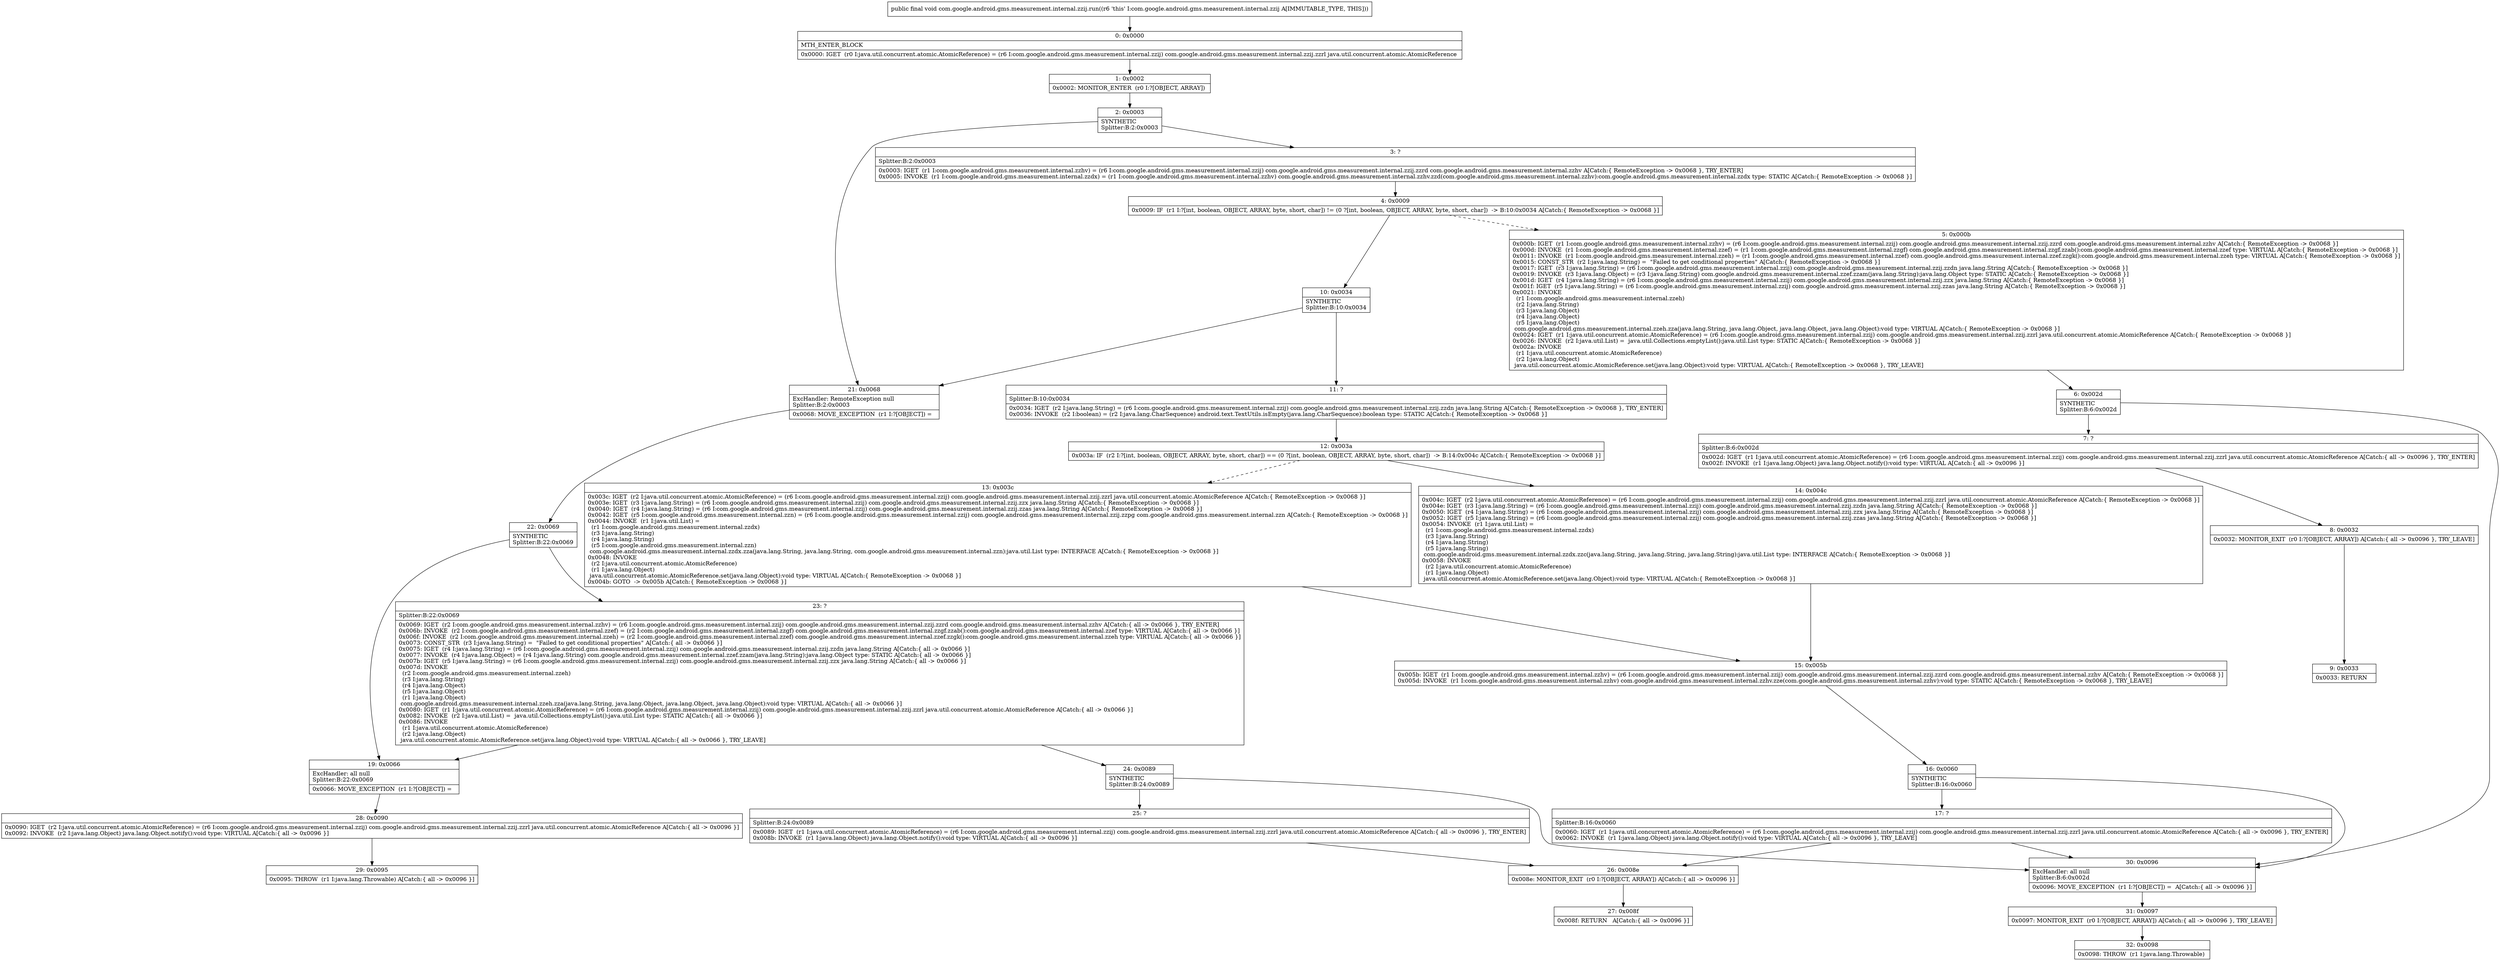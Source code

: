 digraph "CFG forcom.google.android.gms.measurement.internal.zzij.run()V" {
Node_0 [shape=record,label="{0\:\ 0x0000|MTH_ENTER_BLOCK\l|0x0000: IGET  (r0 I:java.util.concurrent.atomic.AtomicReference) = (r6 I:com.google.android.gms.measurement.internal.zzij) com.google.android.gms.measurement.internal.zzij.zzrl java.util.concurrent.atomic.AtomicReference \l}"];
Node_1 [shape=record,label="{1\:\ 0x0002|0x0002: MONITOR_ENTER  (r0 I:?[OBJECT, ARRAY]) \l}"];
Node_2 [shape=record,label="{2\:\ 0x0003|SYNTHETIC\lSplitter:B:2:0x0003\l}"];
Node_3 [shape=record,label="{3\:\ ?|Splitter:B:2:0x0003\l|0x0003: IGET  (r1 I:com.google.android.gms.measurement.internal.zzhv) = (r6 I:com.google.android.gms.measurement.internal.zzij) com.google.android.gms.measurement.internal.zzij.zzrd com.google.android.gms.measurement.internal.zzhv A[Catch:\{ RemoteException \-\> 0x0068 \}, TRY_ENTER]\l0x0005: INVOKE  (r1 I:com.google.android.gms.measurement.internal.zzdx) = (r1 I:com.google.android.gms.measurement.internal.zzhv) com.google.android.gms.measurement.internal.zzhv.zzd(com.google.android.gms.measurement.internal.zzhv):com.google.android.gms.measurement.internal.zzdx type: STATIC A[Catch:\{ RemoteException \-\> 0x0068 \}]\l}"];
Node_4 [shape=record,label="{4\:\ 0x0009|0x0009: IF  (r1 I:?[int, boolean, OBJECT, ARRAY, byte, short, char]) != (0 ?[int, boolean, OBJECT, ARRAY, byte, short, char])  \-\> B:10:0x0034 A[Catch:\{ RemoteException \-\> 0x0068 \}]\l}"];
Node_5 [shape=record,label="{5\:\ 0x000b|0x000b: IGET  (r1 I:com.google.android.gms.measurement.internal.zzhv) = (r6 I:com.google.android.gms.measurement.internal.zzij) com.google.android.gms.measurement.internal.zzij.zzrd com.google.android.gms.measurement.internal.zzhv A[Catch:\{ RemoteException \-\> 0x0068 \}]\l0x000d: INVOKE  (r1 I:com.google.android.gms.measurement.internal.zzef) = (r1 I:com.google.android.gms.measurement.internal.zzgf) com.google.android.gms.measurement.internal.zzgf.zzab():com.google.android.gms.measurement.internal.zzef type: VIRTUAL A[Catch:\{ RemoteException \-\> 0x0068 \}]\l0x0011: INVOKE  (r1 I:com.google.android.gms.measurement.internal.zzeh) = (r1 I:com.google.android.gms.measurement.internal.zzef) com.google.android.gms.measurement.internal.zzef.zzgk():com.google.android.gms.measurement.internal.zzeh type: VIRTUAL A[Catch:\{ RemoteException \-\> 0x0068 \}]\l0x0015: CONST_STR  (r2 I:java.lang.String) =  \"Failed to get conditional properties\" A[Catch:\{ RemoteException \-\> 0x0068 \}]\l0x0017: IGET  (r3 I:java.lang.String) = (r6 I:com.google.android.gms.measurement.internal.zzij) com.google.android.gms.measurement.internal.zzij.zzdn java.lang.String A[Catch:\{ RemoteException \-\> 0x0068 \}]\l0x0019: INVOKE  (r3 I:java.lang.Object) = (r3 I:java.lang.String) com.google.android.gms.measurement.internal.zzef.zzam(java.lang.String):java.lang.Object type: STATIC A[Catch:\{ RemoteException \-\> 0x0068 \}]\l0x001d: IGET  (r4 I:java.lang.String) = (r6 I:com.google.android.gms.measurement.internal.zzij) com.google.android.gms.measurement.internal.zzij.zzx java.lang.String A[Catch:\{ RemoteException \-\> 0x0068 \}]\l0x001f: IGET  (r5 I:java.lang.String) = (r6 I:com.google.android.gms.measurement.internal.zzij) com.google.android.gms.measurement.internal.zzij.zzas java.lang.String A[Catch:\{ RemoteException \-\> 0x0068 \}]\l0x0021: INVOKE  \l  (r1 I:com.google.android.gms.measurement.internal.zzeh)\l  (r2 I:java.lang.String)\l  (r3 I:java.lang.Object)\l  (r4 I:java.lang.Object)\l  (r5 I:java.lang.Object)\l com.google.android.gms.measurement.internal.zzeh.zza(java.lang.String, java.lang.Object, java.lang.Object, java.lang.Object):void type: VIRTUAL A[Catch:\{ RemoteException \-\> 0x0068 \}]\l0x0024: IGET  (r1 I:java.util.concurrent.atomic.AtomicReference) = (r6 I:com.google.android.gms.measurement.internal.zzij) com.google.android.gms.measurement.internal.zzij.zzrl java.util.concurrent.atomic.AtomicReference A[Catch:\{ RemoteException \-\> 0x0068 \}]\l0x0026: INVOKE  (r2 I:java.util.List) =  java.util.Collections.emptyList():java.util.List type: STATIC A[Catch:\{ RemoteException \-\> 0x0068 \}]\l0x002a: INVOKE  \l  (r1 I:java.util.concurrent.atomic.AtomicReference)\l  (r2 I:java.lang.Object)\l java.util.concurrent.atomic.AtomicReference.set(java.lang.Object):void type: VIRTUAL A[Catch:\{ RemoteException \-\> 0x0068 \}, TRY_LEAVE]\l}"];
Node_6 [shape=record,label="{6\:\ 0x002d|SYNTHETIC\lSplitter:B:6:0x002d\l}"];
Node_7 [shape=record,label="{7\:\ ?|Splitter:B:6:0x002d\l|0x002d: IGET  (r1 I:java.util.concurrent.atomic.AtomicReference) = (r6 I:com.google.android.gms.measurement.internal.zzij) com.google.android.gms.measurement.internal.zzij.zzrl java.util.concurrent.atomic.AtomicReference A[Catch:\{ all \-\> 0x0096 \}, TRY_ENTER]\l0x002f: INVOKE  (r1 I:java.lang.Object) java.lang.Object.notify():void type: VIRTUAL A[Catch:\{ all \-\> 0x0096 \}]\l}"];
Node_8 [shape=record,label="{8\:\ 0x0032|0x0032: MONITOR_EXIT  (r0 I:?[OBJECT, ARRAY]) A[Catch:\{ all \-\> 0x0096 \}, TRY_LEAVE]\l}"];
Node_9 [shape=record,label="{9\:\ 0x0033|0x0033: RETURN   \l}"];
Node_10 [shape=record,label="{10\:\ 0x0034|SYNTHETIC\lSplitter:B:10:0x0034\l}"];
Node_11 [shape=record,label="{11\:\ ?|Splitter:B:10:0x0034\l|0x0034: IGET  (r2 I:java.lang.String) = (r6 I:com.google.android.gms.measurement.internal.zzij) com.google.android.gms.measurement.internal.zzij.zzdn java.lang.String A[Catch:\{ RemoteException \-\> 0x0068 \}, TRY_ENTER]\l0x0036: INVOKE  (r2 I:boolean) = (r2 I:java.lang.CharSequence) android.text.TextUtils.isEmpty(java.lang.CharSequence):boolean type: STATIC A[Catch:\{ RemoteException \-\> 0x0068 \}]\l}"];
Node_12 [shape=record,label="{12\:\ 0x003a|0x003a: IF  (r2 I:?[int, boolean, OBJECT, ARRAY, byte, short, char]) == (0 ?[int, boolean, OBJECT, ARRAY, byte, short, char])  \-\> B:14:0x004c A[Catch:\{ RemoteException \-\> 0x0068 \}]\l}"];
Node_13 [shape=record,label="{13\:\ 0x003c|0x003c: IGET  (r2 I:java.util.concurrent.atomic.AtomicReference) = (r6 I:com.google.android.gms.measurement.internal.zzij) com.google.android.gms.measurement.internal.zzij.zzrl java.util.concurrent.atomic.AtomicReference A[Catch:\{ RemoteException \-\> 0x0068 \}]\l0x003e: IGET  (r3 I:java.lang.String) = (r6 I:com.google.android.gms.measurement.internal.zzij) com.google.android.gms.measurement.internal.zzij.zzx java.lang.String A[Catch:\{ RemoteException \-\> 0x0068 \}]\l0x0040: IGET  (r4 I:java.lang.String) = (r6 I:com.google.android.gms.measurement.internal.zzij) com.google.android.gms.measurement.internal.zzij.zzas java.lang.String A[Catch:\{ RemoteException \-\> 0x0068 \}]\l0x0042: IGET  (r5 I:com.google.android.gms.measurement.internal.zzn) = (r6 I:com.google.android.gms.measurement.internal.zzij) com.google.android.gms.measurement.internal.zzij.zzpg com.google.android.gms.measurement.internal.zzn A[Catch:\{ RemoteException \-\> 0x0068 \}]\l0x0044: INVOKE  (r1 I:java.util.List) = \l  (r1 I:com.google.android.gms.measurement.internal.zzdx)\l  (r3 I:java.lang.String)\l  (r4 I:java.lang.String)\l  (r5 I:com.google.android.gms.measurement.internal.zzn)\l com.google.android.gms.measurement.internal.zzdx.zza(java.lang.String, java.lang.String, com.google.android.gms.measurement.internal.zzn):java.util.List type: INTERFACE A[Catch:\{ RemoteException \-\> 0x0068 \}]\l0x0048: INVOKE  \l  (r2 I:java.util.concurrent.atomic.AtomicReference)\l  (r1 I:java.lang.Object)\l java.util.concurrent.atomic.AtomicReference.set(java.lang.Object):void type: VIRTUAL A[Catch:\{ RemoteException \-\> 0x0068 \}]\l0x004b: GOTO  \-\> 0x005b A[Catch:\{ RemoteException \-\> 0x0068 \}]\l}"];
Node_14 [shape=record,label="{14\:\ 0x004c|0x004c: IGET  (r2 I:java.util.concurrent.atomic.AtomicReference) = (r6 I:com.google.android.gms.measurement.internal.zzij) com.google.android.gms.measurement.internal.zzij.zzrl java.util.concurrent.atomic.AtomicReference A[Catch:\{ RemoteException \-\> 0x0068 \}]\l0x004e: IGET  (r3 I:java.lang.String) = (r6 I:com.google.android.gms.measurement.internal.zzij) com.google.android.gms.measurement.internal.zzij.zzdn java.lang.String A[Catch:\{ RemoteException \-\> 0x0068 \}]\l0x0050: IGET  (r4 I:java.lang.String) = (r6 I:com.google.android.gms.measurement.internal.zzij) com.google.android.gms.measurement.internal.zzij.zzx java.lang.String A[Catch:\{ RemoteException \-\> 0x0068 \}]\l0x0052: IGET  (r5 I:java.lang.String) = (r6 I:com.google.android.gms.measurement.internal.zzij) com.google.android.gms.measurement.internal.zzij.zzas java.lang.String A[Catch:\{ RemoteException \-\> 0x0068 \}]\l0x0054: INVOKE  (r1 I:java.util.List) = \l  (r1 I:com.google.android.gms.measurement.internal.zzdx)\l  (r3 I:java.lang.String)\l  (r4 I:java.lang.String)\l  (r5 I:java.lang.String)\l com.google.android.gms.measurement.internal.zzdx.zzc(java.lang.String, java.lang.String, java.lang.String):java.util.List type: INTERFACE A[Catch:\{ RemoteException \-\> 0x0068 \}]\l0x0058: INVOKE  \l  (r2 I:java.util.concurrent.atomic.AtomicReference)\l  (r1 I:java.lang.Object)\l java.util.concurrent.atomic.AtomicReference.set(java.lang.Object):void type: VIRTUAL A[Catch:\{ RemoteException \-\> 0x0068 \}]\l}"];
Node_15 [shape=record,label="{15\:\ 0x005b|0x005b: IGET  (r1 I:com.google.android.gms.measurement.internal.zzhv) = (r6 I:com.google.android.gms.measurement.internal.zzij) com.google.android.gms.measurement.internal.zzij.zzrd com.google.android.gms.measurement.internal.zzhv A[Catch:\{ RemoteException \-\> 0x0068 \}]\l0x005d: INVOKE  (r1 I:com.google.android.gms.measurement.internal.zzhv) com.google.android.gms.measurement.internal.zzhv.zze(com.google.android.gms.measurement.internal.zzhv):void type: STATIC A[Catch:\{ RemoteException \-\> 0x0068 \}, TRY_LEAVE]\l}"];
Node_16 [shape=record,label="{16\:\ 0x0060|SYNTHETIC\lSplitter:B:16:0x0060\l}"];
Node_17 [shape=record,label="{17\:\ ?|Splitter:B:16:0x0060\l|0x0060: IGET  (r1 I:java.util.concurrent.atomic.AtomicReference) = (r6 I:com.google.android.gms.measurement.internal.zzij) com.google.android.gms.measurement.internal.zzij.zzrl java.util.concurrent.atomic.AtomicReference A[Catch:\{ all \-\> 0x0096 \}, TRY_ENTER]\l0x0062: INVOKE  (r1 I:java.lang.Object) java.lang.Object.notify():void type: VIRTUAL A[Catch:\{ all \-\> 0x0096 \}, TRY_LEAVE]\l}"];
Node_19 [shape=record,label="{19\:\ 0x0066|ExcHandler: all null\lSplitter:B:22:0x0069\l|0x0066: MOVE_EXCEPTION  (r1 I:?[OBJECT]) =  \l}"];
Node_21 [shape=record,label="{21\:\ 0x0068|ExcHandler: RemoteException null\lSplitter:B:2:0x0003\l|0x0068: MOVE_EXCEPTION  (r1 I:?[OBJECT]) =  \l}"];
Node_22 [shape=record,label="{22\:\ 0x0069|SYNTHETIC\lSplitter:B:22:0x0069\l}"];
Node_23 [shape=record,label="{23\:\ ?|Splitter:B:22:0x0069\l|0x0069: IGET  (r2 I:com.google.android.gms.measurement.internal.zzhv) = (r6 I:com.google.android.gms.measurement.internal.zzij) com.google.android.gms.measurement.internal.zzij.zzrd com.google.android.gms.measurement.internal.zzhv A[Catch:\{ all \-\> 0x0066 \}, TRY_ENTER]\l0x006b: INVOKE  (r2 I:com.google.android.gms.measurement.internal.zzef) = (r2 I:com.google.android.gms.measurement.internal.zzgf) com.google.android.gms.measurement.internal.zzgf.zzab():com.google.android.gms.measurement.internal.zzef type: VIRTUAL A[Catch:\{ all \-\> 0x0066 \}]\l0x006f: INVOKE  (r2 I:com.google.android.gms.measurement.internal.zzeh) = (r2 I:com.google.android.gms.measurement.internal.zzef) com.google.android.gms.measurement.internal.zzef.zzgk():com.google.android.gms.measurement.internal.zzeh type: VIRTUAL A[Catch:\{ all \-\> 0x0066 \}]\l0x0073: CONST_STR  (r3 I:java.lang.String) =  \"Failed to get conditional properties\" A[Catch:\{ all \-\> 0x0066 \}]\l0x0075: IGET  (r4 I:java.lang.String) = (r6 I:com.google.android.gms.measurement.internal.zzij) com.google.android.gms.measurement.internal.zzij.zzdn java.lang.String A[Catch:\{ all \-\> 0x0066 \}]\l0x0077: INVOKE  (r4 I:java.lang.Object) = (r4 I:java.lang.String) com.google.android.gms.measurement.internal.zzef.zzam(java.lang.String):java.lang.Object type: STATIC A[Catch:\{ all \-\> 0x0066 \}]\l0x007b: IGET  (r5 I:java.lang.String) = (r6 I:com.google.android.gms.measurement.internal.zzij) com.google.android.gms.measurement.internal.zzij.zzx java.lang.String A[Catch:\{ all \-\> 0x0066 \}]\l0x007d: INVOKE  \l  (r2 I:com.google.android.gms.measurement.internal.zzeh)\l  (r3 I:java.lang.String)\l  (r4 I:java.lang.Object)\l  (r5 I:java.lang.Object)\l  (r1 I:java.lang.Object)\l com.google.android.gms.measurement.internal.zzeh.zza(java.lang.String, java.lang.Object, java.lang.Object, java.lang.Object):void type: VIRTUAL A[Catch:\{ all \-\> 0x0066 \}]\l0x0080: IGET  (r1 I:java.util.concurrent.atomic.AtomicReference) = (r6 I:com.google.android.gms.measurement.internal.zzij) com.google.android.gms.measurement.internal.zzij.zzrl java.util.concurrent.atomic.AtomicReference A[Catch:\{ all \-\> 0x0066 \}]\l0x0082: INVOKE  (r2 I:java.util.List) =  java.util.Collections.emptyList():java.util.List type: STATIC A[Catch:\{ all \-\> 0x0066 \}]\l0x0086: INVOKE  \l  (r1 I:java.util.concurrent.atomic.AtomicReference)\l  (r2 I:java.lang.Object)\l java.util.concurrent.atomic.AtomicReference.set(java.lang.Object):void type: VIRTUAL A[Catch:\{ all \-\> 0x0066 \}, TRY_LEAVE]\l}"];
Node_24 [shape=record,label="{24\:\ 0x0089|SYNTHETIC\lSplitter:B:24:0x0089\l}"];
Node_25 [shape=record,label="{25\:\ ?|Splitter:B:24:0x0089\l|0x0089: IGET  (r1 I:java.util.concurrent.atomic.AtomicReference) = (r6 I:com.google.android.gms.measurement.internal.zzij) com.google.android.gms.measurement.internal.zzij.zzrl java.util.concurrent.atomic.AtomicReference A[Catch:\{ all \-\> 0x0096 \}, TRY_ENTER]\l0x008b: INVOKE  (r1 I:java.lang.Object) java.lang.Object.notify():void type: VIRTUAL A[Catch:\{ all \-\> 0x0096 \}]\l}"];
Node_26 [shape=record,label="{26\:\ 0x008e|0x008e: MONITOR_EXIT  (r0 I:?[OBJECT, ARRAY]) A[Catch:\{ all \-\> 0x0096 \}]\l}"];
Node_27 [shape=record,label="{27\:\ 0x008f|0x008f: RETURN   A[Catch:\{ all \-\> 0x0096 \}]\l}"];
Node_28 [shape=record,label="{28\:\ 0x0090|0x0090: IGET  (r2 I:java.util.concurrent.atomic.AtomicReference) = (r6 I:com.google.android.gms.measurement.internal.zzij) com.google.android.gms.measurement.internal.zzij.zzrl java.util.concurrent.atomic.AtomicReference A[Catch:\{ all \-\> 0x0096 \}]\l0x0092: INVOKE  (r2 I:java.lang.Object) java.lang.Object.notify():void type: VIRTUAL A[Catch:\{ all \-\> 0x0096 \}]\l}"];
Node_29 [shape=record,label="{29\:\ 0x0095|0x0095: THROW  (r1 I:java.lang.Throwable) A[Catch:\{ all \-\> 0x0096 \}]\l}"];
Node_30 [shape=record,label="{30\:\ 0x0096|ExcHandler: all null\lSplitter:B:6:0x002d\l|0x0096: MOVE_EXCEPTION  (r1 I:?[OBJECT]) =  A[Catch:\{ all \-\> 0x0096 \}]\l}"];
Node_31 [shape=record,label="{31\:\ 0x0097|0x0097: MONITOR_EXIT  (r0 I:?[OBJECT, ARRAY]) A[Catch:\{ all \-\> 0x0096 \}, TRY_LEAVE]\l}"];
Node_32 [shape=record,label="{32\:\ 0x0098|0x0098: THROW  (r1 I:java.lang.Throwable) \l}"];
MethodNode[shape=record,label="{public final void com.google.android.gms.measurement.internal.zzij.run((r6 'this' I:com.google.android.gms.measurement.internal.zzij A[IMMUTABLE_TYPE, THIS])) }"];
MethodNode -> Node_0;
Node_0 -> Node_1;
Node_1 -> Node_2;
Node_2 -> Node_3;
Node_2 -> Node_21;
Node_3 -> Node_4;
Node_4 -> Node_5[style=dashed];
Node_4 -> Node_10;
Node_5 -> Node_6;
Node_6 -> Node_7;
Node_6 -> Node_30;
Node_7 -> Node_8;
Node_8 -> Node_9;
Node_10 -> Node_11;
Node_10 -> Node_21;
Node_11 -> Node_12;
Node_12 -> Node_13[style=dashed];
Node_12 -> Node_14;
Node_13 -> Node_15;
Node_14 -> Node_15;
Node_15 -> Node_16;
Node_16 -> Node_17;
Node_16 -> Node_30;
Node_17 -> Node_30;
Node_17 -> Node_26;
Node_19 -> Node_28;
Node_21 -> Node_22;
Node_22 -> Node_23;
Node_22 -> Node_19;
Node_23 -> Node_24;
Node_23 -> Node_19;
Node_24 -> Node_25;
Node_24 -> Node_30;
Node_25 -> Node_26;
Node_26 -> Node_27;
Node_28 -> Node_29;
Node_30 -> Node_31;
Node_31 -> Node_32;
}

